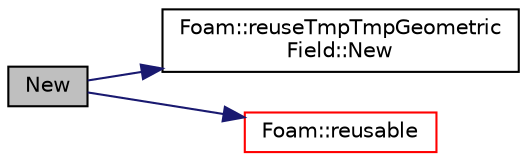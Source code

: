 digraph "New"
{
  bgcolor="transparent";
  edge [fontname="Helvetica",fontsize="10",labelfontname="Helvetica",labelfontsize="10"];
  node [fontname="Helvetica",fontsize="10",shape=record];
  rankdir="LR";
  Node1 [label="New",height=0.2,width=0.4,color="black", fillcolor="grey75", style="filled" fontcolor="black"];
  Node1 -> Node2 [color="midnightblue",fontsize="10",style="solid",fontname="Helvetica"];
  Node2 [label="Foam::reuseTmpTmpGeometric\lField::New",height=0.2,width=0.4,color="black",URL="$structFoam_1_1reuseTmpTmpGeometricField.html#a10fa7ce74ffe0128e67bd8ec1cb8b5c9"];
  Node1 -> Node3 [color="midnightblue",fontsize="10",style="solid",fontname="Helvetica"];
  Node3 [label="Foam::reusable",height=0.2,width=0.4,color="red",URL="$namespaceFoam.html#a4623ed3c14766d39485168a3676cf6b2",tooltip="Test if a tmp GeometricField is reusable, which means that it has been allocated (not a const-referen..."];
}
